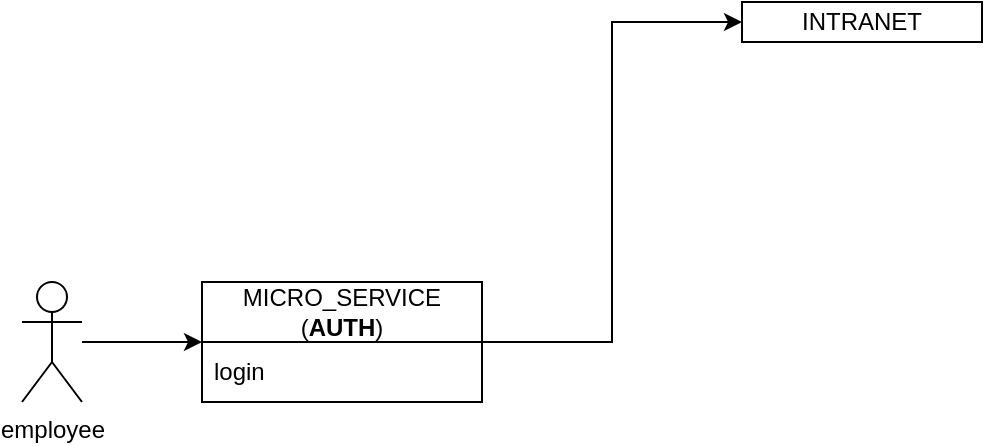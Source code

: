 <mxfile version="24.7.1" type="github">
  <diagram name="Página-1" id="C7X5s_TXmx7Cuf1yzMR7">
    <mxGraphModel dx="954" dy="602" grid="1" gridSize="10" guides="1" tooltips="1" connect="1" arrows="1" fold="1" page="1" pageScale="1" pageWidth="827" pageHeight="1169" math="0" shadow="0">
      <root>
        <mxCell id="0" />
        <mxCell id="1" parent="0" />
        <mxCell id="iApLHhu2YTyOyPPZ7fJf-6" style="edgeStyle=orthogonalEdgeStyle;rounded=0;orthogonalLoop=1;jettySize=auto;html=1;" edge="1" parent="1" source="iApLHhu2YTyOyPPZ7fJf-2" target="iApLHhu2YTyOyPPZ7fJf-8">
          <mxGeometry relative="1" as="geometry">
            <mxPoint x="240" y="230" as="targetPoint" />
          </mxGeometry>
        </mxCell>
        <mxCell id="iApLHhu2YTyOyPPZ7fJf-2" value="employee" style="shape=umlActor;verticalLabelPosition=bottom;verticalAlign=top;html=1;outlineConnect=0;" vertex="1" parent="1">
          <mxGeometry x="100" y="200" width="30" height="60" as="geometry" />
        </mxCell>
        <mxCell id="iApLHhu2YTyOyPPZ7fJf-13" style="edgeStyle=orthogonalEdgeStyle;rounded=0;orthogonalLoop=1;jettySize=auto;html=1;entryX=0;entryY=0.5;entryDx=0;entryDy=0;" edge="1" parent="1" source="iApLHhu2YTyOyPPZ7fJf-8" target="iApLHhu2YTyOyPPZ7fJf-12">
          <mxGeometry relative="1" as="geometry" />
        </mxCell>
        <mxCell id="iApLHhu2YTyOyPPZ7fJf-8" value="MICRO_SERVICE (&lt;b&gt;AUTH&lt;/b&gt;)" style="swimlane;fontStyle=0;childLayout=stackLayout;horizontal=1;startSize=30;horizontalStack=0;resizeParent=1;resizeParentMax=0;resizeLast=0;collapsible=1;marginBottom=0;whiteSpace=wrap;html=1;" vertex="1" parent="1">
          <mxGeometry x="190" y="200" width="140" height="60" as="geometry" />
        </mxCell>
        <mxCell id="iApLHhu2YTyOyPPZ7fJf-9" value="login" style="text;strokeColor=none;fillColor=none;align=left;verticalAlign=middle;spacingLeft=4;spacingRight=4;overflow=hidden;points=[[0,0.5],[1,0.5]];portConstraint=eastwest;rotatable=0;whiteSpace=wrap;html=1;" vertex="1" parent="iApLHhu2YTyOyPPZ7fJf-8">
          <mxGeometry y="30" width="140" height="30" as="geometry" />
        </mxCell>
        <mxCell id="iApLHhu2YTyOyPPZ7fJf-12" value="INTRANET" style="rounded=0;whiteSpace=wrap;html=1;" vertex="1" parent="1">
          <mxGeometry x="460" y="60" width="120" height="20" as="geometry" />
        </mxCell>
      </root>
    </mxGraphModel>
  </diagram>
</mxfile>
